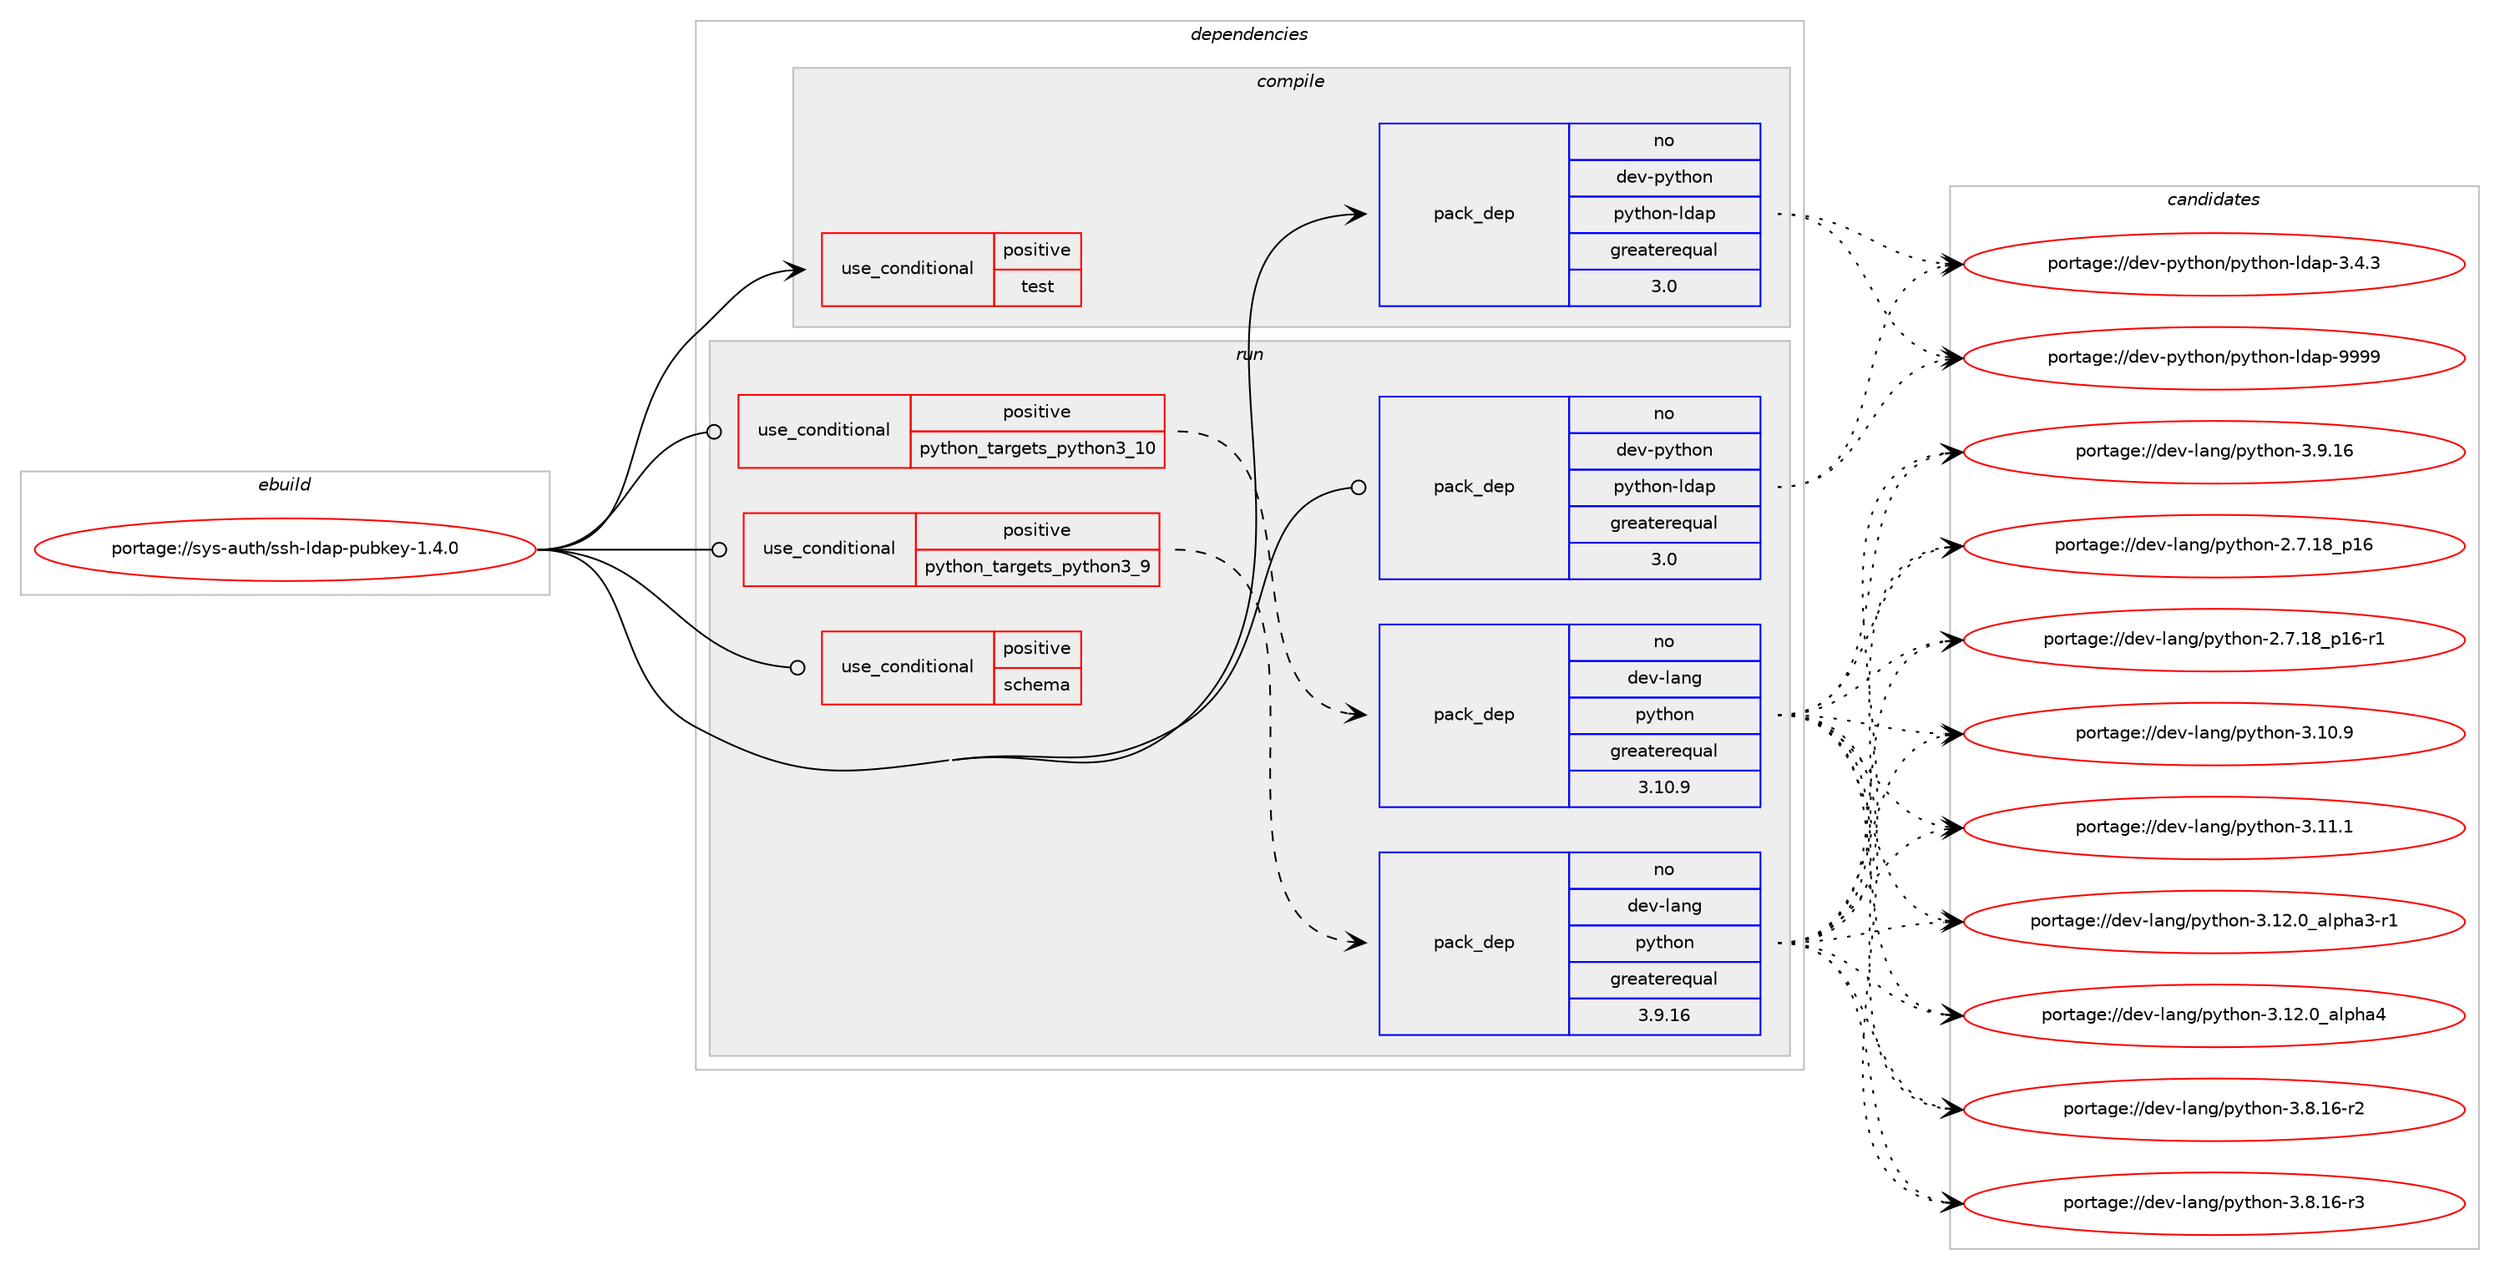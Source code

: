 digraph prolog {

# *************
# Graph options
# *************

newrank=true;
concentrate=true;
compound=true;
graph [rankdir=LR,fontname=Helvetica,fontsize=10,ranksep=1.5];#, ranksep=2.5, nodesep=0.2];
edge  [arrowhead=vee];
node  [fontname=Helvetica,fontsize=10];

# **********
# The ebuild
# **********

subgraph cluster_leftcol {
color=gray;
rank=same;
label=<<i>ebuild</i>>;
id [label="portage://sys-auth/ssh-ldap-pubkey-1.4.0", color=red, width=4, href="../sys-auth/ssh-ldap-pubkey-1.4.0.svg"];
}

# ****************
# The dependencies
# ****************

subgraph cluster_midcol {
color=gray;
label=<<i>dependencies</i>>;
subgraph cluster_compile {
fillcolor="#eeeeee";
style=filled;
label=<<i>compile</i>>;
subgraph cond4466 {
dependency6935 [label=<<TABLE BORDER="0" CELLBORDER="1" CELLSPACING="0" CELLPADDING="4"><TR><TD ROWSPAN="3" CELLPADDING="10">use_conditional</TD></TR><TR><TD>positive</TD></TR><TR><TD>test</TD></TR></TABLE>>, shape=none, color=red];
# *** BEGIN UNKNOWN DEPENDENCY TYPE (TODO) ***
# dependency6935 -> package_dependency(portage://sys-auth/ssh-ldap-pubkey-1.4.0,install,no,dev-python,pytest-describe,none,[,,],[],[use(optenable(python_targets_python3_9),negative),use(optenable(python_targets_python3_10),negative)])
# *** END UNKNOWN DEPENDENCY TYPE (TODO) ***

# *** BEGIN UNKNOWN DEPENDENCY TYPE (TODO) ***
# dependency6935 -> package_dependency(portage://sys-auth/ssh-ldap-pubkey-1.4.0,install,no,dev-python,pytest-mock,none,[,,],[],[use(optenable(python_targets_python3_9),negative),use(optenable(python_targets_python3_10),negative)])
# *** END UNKNOWN DEPENDENCY TYPE (TODO) ***

}
id:e -> dependency6935:w [weight=20,style="solid",arrowhead="vee"];
# *** BEGIN UNKNOWN DEPENDENCY TYPE (TODO) ***
# id -> package_dependency(portage://sys-auth/ssh-ldap-pubkey-1.4.0,install,no,dev-python,docopt,none,[,,],[],[use(optenable(python_targets_python3_9),negative),use(optenable(python_targets_python3_10),negative)])
# *** END UNKNOWN DEPENDENCY TYPE (TODO) ***

subgraph pack2398 {
dependency6936 [label=<<TABLE BORDER="0" CELLBORDER="1" CELLSPACING="0" CELLPADDING="4" WIDTH="220"><TR><TD ROWSPAN="6" CELLPADDING="30">pack_dep</TD></TR><TR><TD WIDTH="110">no</TD></TR><TR><TD>dev-python</TD></TR><TR><TD>python-ldap</TD></TR><TR><TD>greaterequal</TD></TR><TR><TD>3.0</TD></TR></TABLE>>, shape=none, color=blue];
}
id:e -> dependency6936:w [weight=20,style="solid",arrowhead="vee"];
# *** BEGIN UNKNOWN DEPENDENCY TYPE (TODO) ***
# id -> package_dependency(portage://sys-auth/ssh-ldap-pubkey-1.4.0,install,no,dev-python,setuptools,none,[,,],[],[use(optenable(python_targets_python3_9),negative),use(optenable(python_targets_python3_10),negative)])
# *** END UNKNOWN DEPENDENCY TYPE (TODO) ***

# *** BEGIN UNKNOWN DEPENDENCY TYPE (TODO) ***
# id -> package_dependency(portage://sys-auth/ssh-ldap-pubkey-1.4.0,install,no,virtual,logger,none,[,,],[],[])
# *** END UNKNOWN DEPENDENCY TYPE (TODO) ***

}
subgraph cluster_compileandrun {
fillcolor="#eeeeee";
style=filled;
label=<<i>compile and run</i>>;
}
subgraph cluster_run {
fillcolor="#eeeeee";
style=filled;
label=<<i>run</i>>;
subgraph cond4467 {
dependency6937 [label=<<TABLE BORDER="0" CELLBORDER="1" CELLSPACING="0" CELLPADDING="4"><TR><TD ROWSPAN="3" CELLPADDING="10">use_conditional</TD></TR><TR><TD>positive</TD></TR><TR><TD>python_targets_python3_10</TD></TR></TABLE>>, shape=none, color=red];
subgraph pack2399 {
dependency6938 [label=<<TABLE BORDER="0" CELLBORDER="1" CELLSPACING="0" CELLPADDING="4" WIDTH="220"><TR><TD ROWSPAN="6" CELLPADDING="30">pack_dep</TD></TR><TR><TD WIDTH="110">no</TD></TR><TR><TD>dev-lang</TD></TR><TR><TD>python</TD></TR><TR><TD>greaterequal</TD></TR><TR><TD>3.10.9</TD></TR></TABLE>>, shape=none, color=blue];
}
dependency6937:e -> dependency6938:w [weight=20,style="dashed",arrowhead="vee"];
}
id:e -> dependency6937:w [weight=20,style="solid",arrowhead="odot"];
subgraph cond4468 {
dependency6939 [label=<<TABLE BORDER="0" CELLBORDER="1" CELLSPACING="0" CELLPADDING="4"><TR><TD ROWSPAN="3" CELLPADDING="10">use_conditional</TD></TR><TR><TD>positive</TD></TR><TR><TD>python_targets_python3_9</TD></TR></TABLE>>, shape=none, color=red];
subgraph pack2400 {
dependency6940 [label=<<TABLE BORDER="0" CELLBORDER="1" CELLSPACING="0" CELLPADDING="4" WIDTH="220"><TR><TD ROWSPAN="6" CELLPADDING="30">pack_dep</TD></TR><TR><TD WIDTH="110">no</TD></TR><TR><TD>dev-lang</TD></TR><TR><TD>python</TD></TR><TR><TD>greaterequal</TD></TR><TR><TD>3.9.16</TD></TR></TABLE>>, shape=none, color=blue];
}
dependency6939:e -> dependency6940:w [weight=20,style="dashed",arrowhead="vee"];
}
id:e -> dependency6939:w [weight=20,style="solid",arrowhead="odot"];
subgraph cond4469 {
dependency6941 [label=<<TABLE BORDER="0" CELLBORDER="1" CELLSPACING="0" CELLPADDING="4"><TR><TD ROWSPAN="3" CELLPADDING="10">use_conditional</TD></TR><TR><TD>positive</TD></TR><TR><TD>schema</TD></TR></TABLE>>, shape=none, color=red];
# *** BEGIN UNKNOWN DEPENDENCY TYPE (TODO) ***
# dependency6941 -> package_dependency(portage://sys-auth/ssh-ldap-pubkey-1.4.0,run,weak,net-misc,openssh,none,[,,],[],[use(enable(ldap),negative)])
# *** END UNKNOWN DEPENDENCY TYPE (TODO) ***

}
id:e -> dependency6941:w [weight=20,style="solid",arrowhead="odot"];
# *** BEGIN UNKNOWN DEPENDENCY TYPE (TODO) ***
# id -> package_dependency(portage://sys-auth/ssh-ldap-pubkey-1.4.0,run,no,dev-python,docopt,none,[,,],[],[use(optenable(python_targets_python3_9),negative),use(optenable(python_targets_python3_10),negative)])
# *** END UNKNOWN DEPENDENCY TYPE (TODO) ***

subgraph pack2401 {
dependency6942 [label=<<TABLE BORDER="0" CELLBORDER="1" CELLSPACING="0" CELLPADDING="4" WIDTH="220"><TR><TD ROWSPAN="6" CELLPADDING="30">pack_dep</TD></TR><TR><TD WIDTH="110">no</TD></TR><TR><TD>dev-python</TD></TR><TR><TD>python-ldap</TD></TR><TR><TD>greaterequal</TD></TR><TR><TD>3.0</TD></TR></TABLE>>, shape=none, color=blue];
}
id:e -> dependency6942:w [weight=20,style="solid",arrowhead="odot"];
# *** BEGIN UNKNOWN DEPENDENCY TYPE (TODO) ***
# id -> package_dependency(portage://sys-auth/ssh-ldap-pubkey-1.4.0,run,no,virtual,logger,none,[,,],[],[])
# *** END UNKNOWN DEPENDENCY TYPE (TODO) ***

}
}

# **************
# The candidates
# **************

subgraph cluster_choices {
rank=same;
color=gray;
label=<<i>candidates</i>>;

subgraph choice2398 {
color=black;
nodesep=1;
choice10010111845112121116104111110471121211161041111104510810097112455146524651 [label="portage://dev-python/python-ldap-3.4.3", color=red, width=4,href="../dev-python/python-ldap-3.4.3.svg"];
choice100101118451121211161041111104711212111610411111045108100971124557575757 [label="portage://dev-python/python-ldap-9999", color=red, width=4,href="../dev-python/python-ldap-9999.svg"];
dependency6936:e -> choice10010111845112121116104111110471121211161041111104510810097112455146524651:w [style=dotted,weight="100"];
dependency6936:e -> choice100101118451121211161041111104711212111610411111045108100971124557575757:w [style=dotted,weight="100"];
}
subgraph choice2399 {
color=black;
nodesep=1;
choice10010111845108971101034711212111610411111045504655464956951124954 [label="portage://dev-lang/python-2.7.18_p16", color=red, width=4,href="../dev-lang/python-2.7.18_p16.svg"];
choice100101118451089711010347112121116104111110455046554649569511249544511449 [label="portage://dev-lang/python-2.7.18_p16-r1", color=red, width=4,href="../dev-lang/python-2.7.18_p16-r1.svg"];
choice10010111845108971101034711212111610411111045514649484657 [label="portage://dev-lang/python-3.10.9", color=red, width=4,href="../dev-lang/python-3.10.9.svg"];
choice10010111845108971101034711212111610411111045514649494649 [label="portage://dev-lang/python-3.11.1", color=red, width=4,href="../dev-lang/python-3.11.1.svg"];
choice10010111845108971101034711212111610411111045514649504648959710811210497514511449 [label="portage://dev-lang/python-3.12.0_alpha3-r1", color=red, width=4,href="../dev-lang/python-3.12.0_alpha3-r1.svg"];
choice1001011184510897110103471121211161041111104551464950464895971081121049752 [label="portage://dev-lang/python-3.12.0_alpha4", color=red, width=4,href="../dev-lang/python-3.12.0_alpha4.svg"];
choice100101118451089711010347112121116104111110455146564649544511450 [label="portage://dev-lang/python-3.8.16-r2", color=red, width=4,href="../dev-lang/python-3.8.16-r2.svg"];
choice100101118451089711010347112121116104111110455146564649544511451 [label="portage://dev-lang/python-3.8.16-r3", color=red, width=4,href="../dev-lang/python-3.8.16-r3.svg"];
choice10010111845108971101034711212111610411111045514657464954 [label="portage://dev-lang/python-3.9.16", color=red, width=4,href="../dev-lang/python-3.9.16.svg"];
dependency6938:e -> choice10010111845108971101034711212111610411111045504655464956951124954:w [style=dotted,weight="100"];
dependency6938:e -> choice100101118451089711010347112121116104111110455046554649569511249544511449:w [style=dotted,weight="100"];
dependency6938:e -> choice10010111845108971101034711212111610411111045514649484657:w [style=dotted,weight="100"];
dependency6938:e -> choice10010111845108971101034711212111610411111045514649494649:w [style=dotted,weight="100"];
dependency6938:e -> choice10010111845108971101034711212111610411111045514649504648959710811210497514511449:w [style=dotted,weight="100"];
dependency6938:e -> choice1001011184510897110103471121211161041111104551464950464895971081121049752:w [style=dotted,weight="100"];
dependency6938:e -> choice100101118451089711010347112121116104111110455146564649544511450:w [style=dotted,weight="100"];
dependency6938:e -> choice100101118451089711010347112121116104111110455146564649544511451:w [style=dotted,weight="100"];
dependency6938:e -> choice10010111845108971101034711212111610411111045514657464954:w [style=dotted,weight="100"];
}
subgraph choice2400 {
color=black;
nodesep=1;
choice10010111845108971101034711212111610411111045504655464956951124954 [label="portage://dev-lang/python-2.7.18_p16", color=red, width=4,href="../dev-lang/python-2.7.18_p16.svg"];
choice100101118451089711010347112121116104111110455046554649569511249544511449 [label="portage://dev-lang/python-2.7.18_p16-r1", color=red, width=4,href="../dev-lang/python-2.7.18_p16-r1.svg"];
choice10010111845108971101034711212111610411111045514649484657 [label="portage://dev-lang/python-3.10.9", color=red, width=4,href="../dev-lang/python-3.10.9.svg"];
choice10010111845108971101034711212111610411111045514649494649 [label="portage://dev-lang/python-3.11.1", color=red, width=4,href="../dev-lang/python-3.11.1.svg"];
choice10010111845108971101034711212111610411111045514649504648959710811210497514511449 [label="portage://dev-lang/python-3.12.0_alpha3-r1", color=red, width=4,href="../dev-lang/python-3.12.0_alpha3-r1.svg"];
choice1001011184510897110103471121211161041111104551464950464895971081121049752 [label="portage://dev-lang/python-3.12.0_alpha4", color=red, width=4,href="../dev-lang/python-3.12.0_alpha4.svg"];
choice100101118451089711010347112121116104111110455146564649544511450 [label="portage://dev-lang/python-3.8.16-r2", color=red, width=4,href="../dev-lang/python-3.8.16-r2.svg"];
choice100101118451089711010347112121116104111110455146564649544511451 [label="portage://dev-lang/python-3.8.16-r3", color=red, width=4,href="../dev-lang/python-3.8.16-r3.svg"];
choice10010111845108971101034711212111610411111045514657464954 [label="portage://dev-lang/python-3.9.16", color=red, width=4,href="../dev-lang/python-3.9.16.svg"];
dependency6940:e -> choice10010111845108971101034711212111610411111045504655464956951124954:w [style=dotted,weight="100"];
dependency6940:e -> choice100101118451089711010347112121116104111110455046554649569511249544511449:w [style=dotted,weight="100"];
dependency6940:e -> choice10010111845108971101034711212111610411111045514649484657:w [style=dotted,weight="100"];
dependency6940:e -> choice10010111845108971101034711212111610411111045514649494649:w [style=dotted,weight="100"];
dependency6940:e -> choice10010111845108971101034711212111610411111045514649504648959710811210497514511449:w [style=dotted,weight="100"];
dependency6940:e -> choice1001011184510897110103471121211161041111104551464950464895971081121049752:w [style=dotted,weight="100"];
dependency6940:e -> choice100101118451089711010347112121116104111110455146564649544511450:w [style=dotted,weight="100"];
dependency6940:e -> choice100101118451089711010347112121116104111110455146564649544511451:w [style=dotted,weight="100"];
dependency6940:e -> choice10010111845108971101034711212111610411111045514657464954:w [style=dotted,weight="100"];
}
subgraph choice2401 {
color=black;
nodesep=1;
choice10010111845112121116104111110471121211161041111104510810097112455146524651 [label="portage://dev-python/python-ldap-3.4.3", color=red, width=4,href="../dev-python/python-ldap-3.4.3.svg"];
choice100101118451121211161041111104711212111610411111045108100971124557575757 [label="portage://dev-python/python-ldap-9999", color=red, width=4,href="../dev-python/python-ldap-9999.svg"];
dependency6942:e -> choice10010111845112121116104111110471121211161041111104510810097112455146524651:w [style=dotted,weight="100"];
dependency6942:e -> choice100101118451121211161041111104711212111610411111045108100971124557575757:w [style=dotted,weight="100"];
}
}

}
